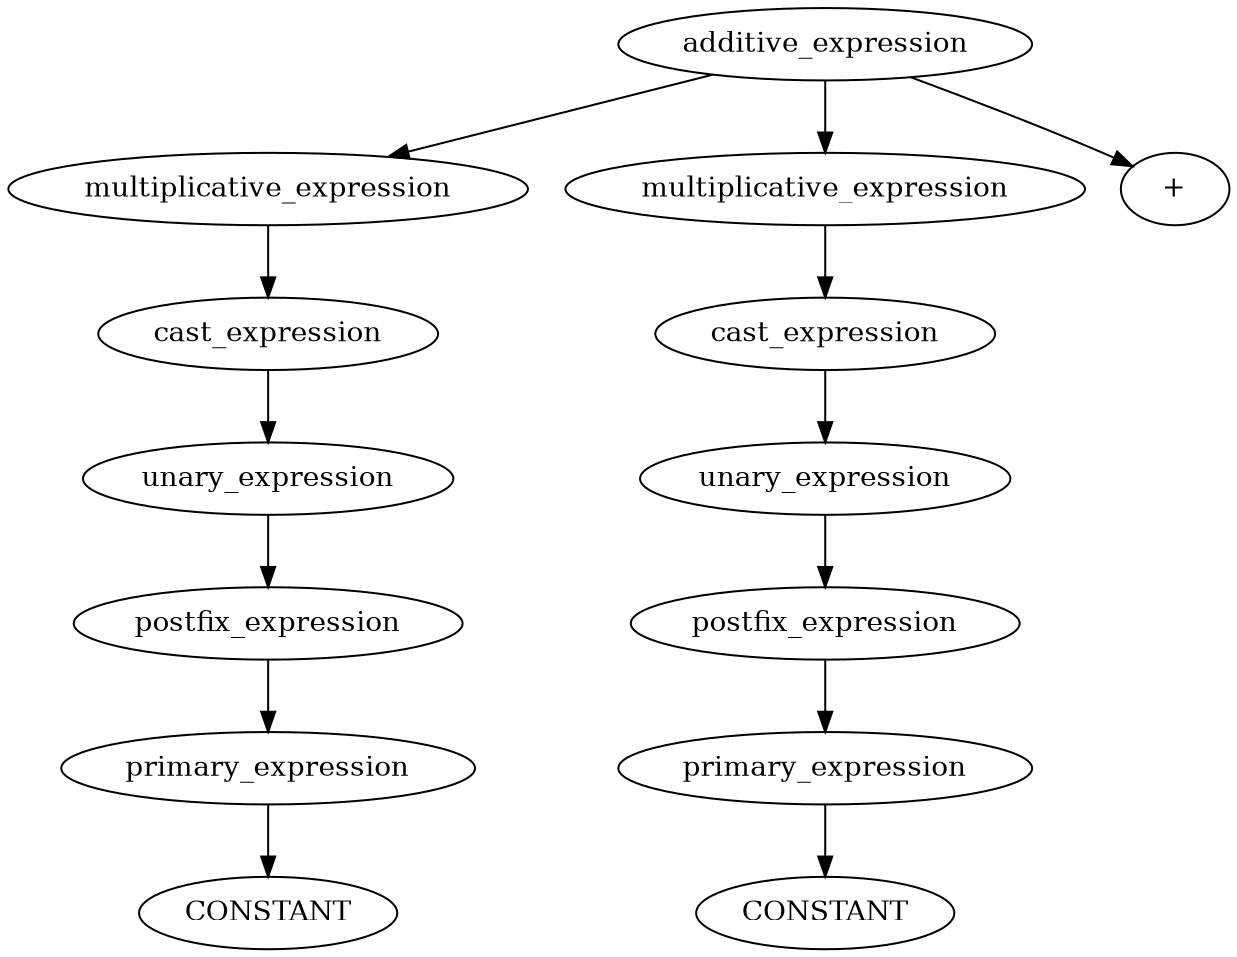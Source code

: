 digraph {
	size="8.25,11.75!" ratio = "fit";
	1 [label = "primary_expression"];
	2 [label = "CONSTANT"];
	1 -> 2;
	3 [label = "postfix_expression"];
	3 -> 1;
	4 [label = "unary_expression"];
	4 -> 3;
	5 [label = "cast_expression"];
	5 -> 4;
	6 [label = "multiplicative_expression"];
	6 -> 5;
	7 [label = "primary_expression"];
	8 [label = "CONSTANT"];
	7 -> 8;
	9 [label = "postfix_expression"];
	9 -> 7;
	10 [label = "unary_expression"];
	10 -> 9;
	11 [label = "cast_expression"];
	11 -> 10;
	12 [label = "multiplicative_expression"];
	12 -> 11;
	13 [label = "additive_expression"];
	13 -> 12;
	14 [label = "+"];
	13 -> 14;
	13 -> 6;
}